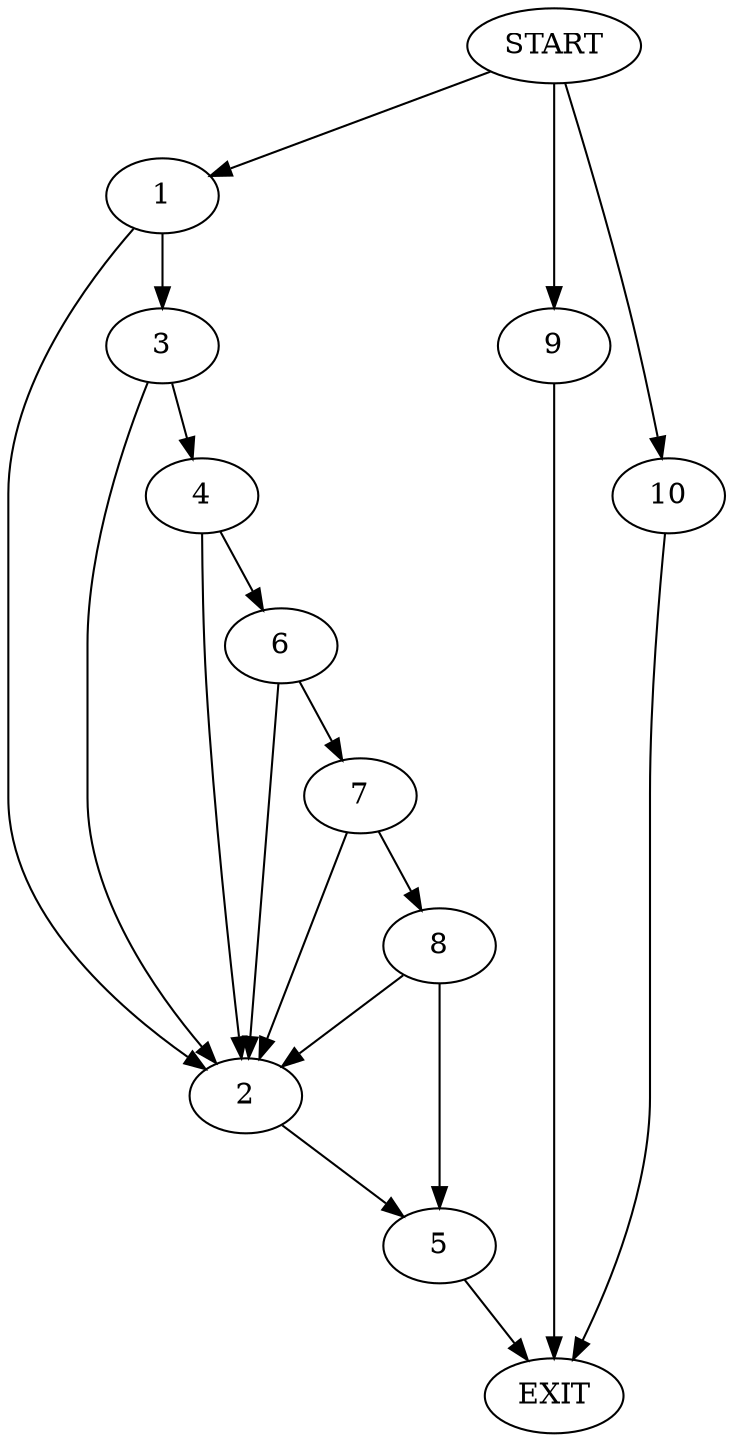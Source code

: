 digraph {
0 [label="START"]
11 [label="EXIT"]
0 -> 1
1 -> 2
1 -> 3
3 -> 4
3 -> 2
2 -> 5
4 -> 2
4 -> 6
6 -> 7
6 -> 2
7 -> 8
7 -> 2
8 -> 5
8 -> 2
5 -> 11
0 -> 9
9 -> 11
0 -> 10
10 -> 11
}
